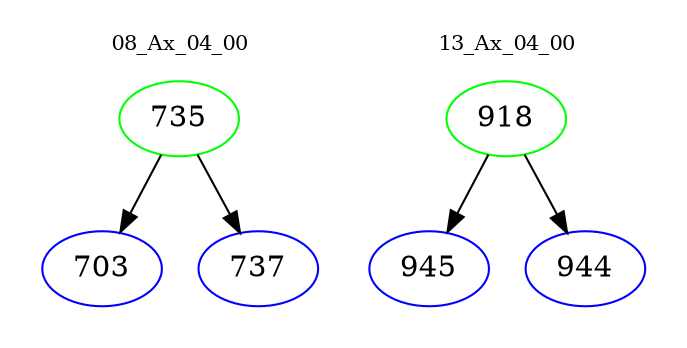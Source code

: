 digraph{
subgraph cluster_0 {
color = white
label = "08_Ax_04_00";
fontsize=10;
T0_735 [label="735", color="green"]
T0_735 -> T0_703 [color="black"]
T0_703 [label="703", color="blue"]
T0_735 -> T0_737 [color="black"]
T0_737 [label="737", color="blue"]
}
subgraph cluster_1 {
color = white
label = "13_Ax_04_00";
fontsize=10;
T1_918 [label="918", color="green"]
T1_918 -> T1_945 [color="black"]
T1_945 [label="945", color="blue"]
T1_918 -> T1_944 [color="black"]
T1_944 [label="944", color="blue"]
}
}
